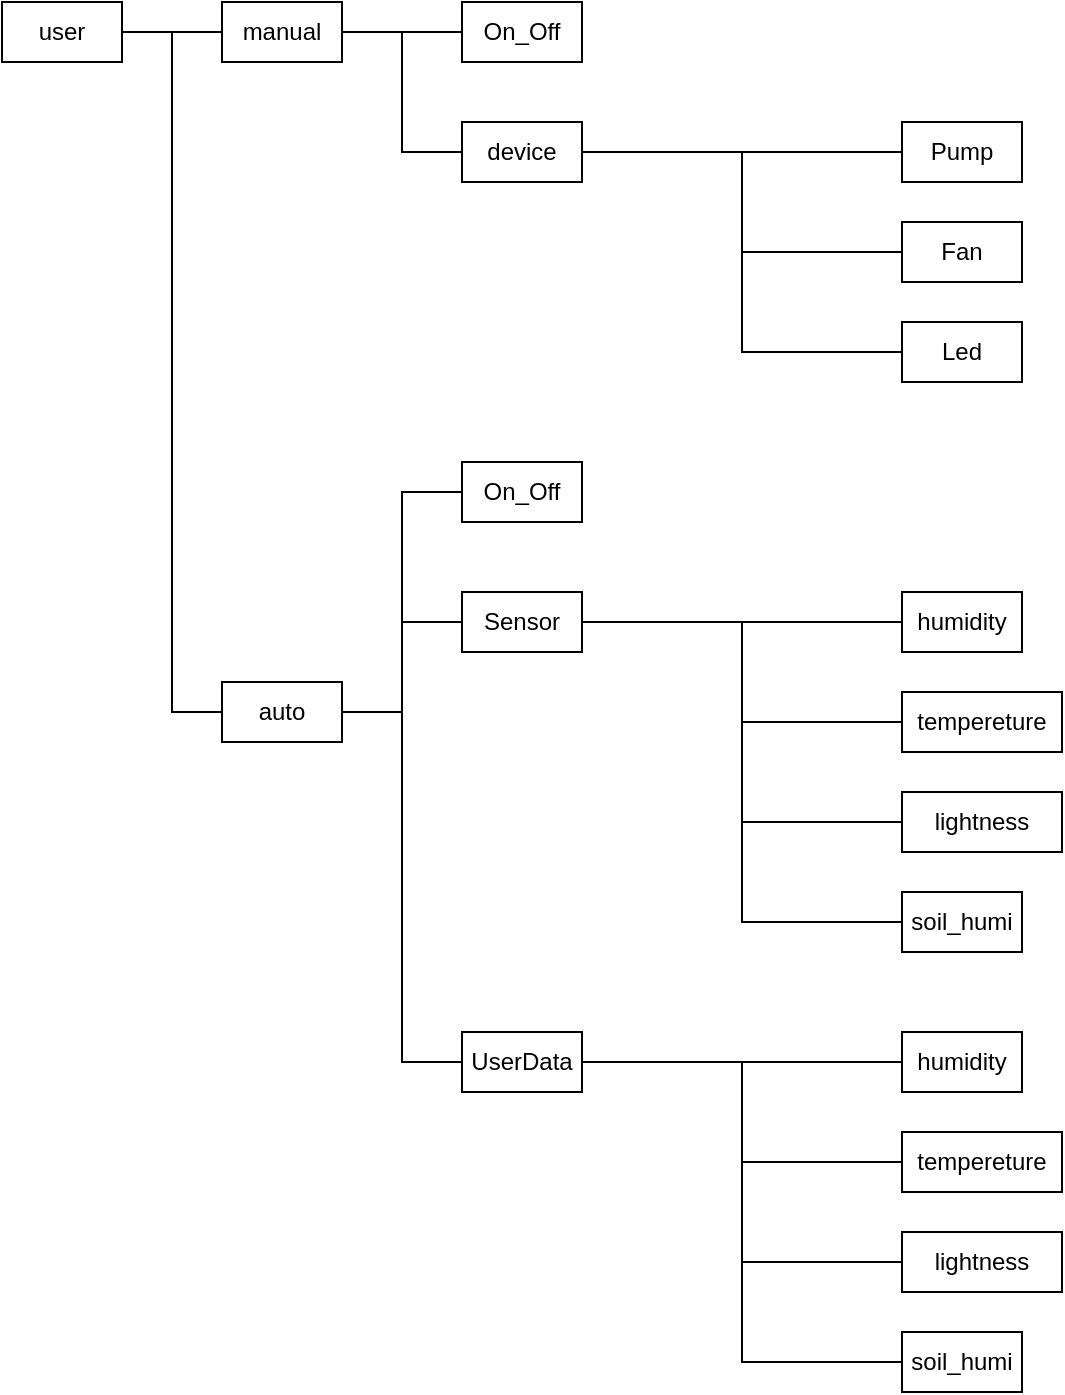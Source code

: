 <mxfile version="20.4.0" type="github">
  <diagram id="QJmEIsajdiGBneQIYKTa" name="페이지-1">
    <mxGraphModel dx="1138" dy="481" grid="1" gridSize="10" guides="1" tooltips="1" connect="1" arrows="1" fold="1" page="1" pageScale="1" pageWidth="827" pageHeight="1169" math="0" shadow="0">
      <root>
        <mxCell id="0" />
        <mxCell id="1" parent="0" />
        <mxCell id="3ayT5n4PbIL23pVHX4Ju-3" value="user" style="rounded=0;whiteSpace=wrap;html=1;" parent="1" vertex="1">
          <mxGeometry x="70" y="90" width="60" height="30" as="geometry" />
        </mxCell>
        <mxCell id="3ayT5n4PbIL23pVHX4Ju-43" style="edgeStyle=orthogonalEdgeStyle;rounded=0;orthogonalLoop=1;jettySize=auto;html=1;exitX=1;exitY=0.5;exitDx=0;exitDy=0;entryX=0;entryY=0.5;entryDx=0;entryDy=0;endArrow=none;endFill=0;" parent="1" source="3ayT5n4PbIL23pVHX4Ju-5" target="3ayT5n4PbIL23pVHX4Ju-25" edge="1">
          <mxGeometry relative="1" as="geometry" />
        </mxCell>
        <mxCell id="3ayT5n4PbIL23pVHX4Ju-44" style="edgeStyle=orthogonalEdgeStyle;rounded=0;orthogonalLoop=1;jettySize=auto;html=1;exitX=1;exitY=0.5;exitDx=0;exitDy=0;entryX=0;entryY=0.5;entryDx=0;entryDy=0;endArrow=none;endFill=0;" parent="1" source="3ayT5n4PbIL23pVHX4Ju-5" target="3ayT5n4PbIL23pVHX4Ju-26" edge="1">
          <mxGeometry relative="1" as="geometry" />
        </mxCell>
        <mxCell id="3ayT5n4PbIL23pVHX4Ju-5" value="manual" style="rounded=0;whiteSpace=wrap;html=1;" parent="1" vertex="1">
          <mxGeometry x="180" y="90" width="60" height="30" as="geometry" />
        </mxCell>
        <mxCell id="3ayT5n4PbIL23pVHX4Ju-48" style="edgeStyle=orthogonalEdgeStyle;rounded=0;orthogonalLoop=1;jettySize=auto;html=1;exitX=1;exitY=0.5;exitDx=0;exitDy=0;entryX=0;entryY=0.5;entryDx=0;entryDy=0;endArrow=none;endFill=0;" parent="1" source="3ayT5n4PbIL23pVHX4Ju-6" target="3ayT5n4PbIL23pVHX4Ju-8" edge="1">
          <mxGeometry relative="1" as="geometry" />
        </mxCell>
        <mxCell id="3ayT5n4PbIL23pVHX4Ju-49" style="edgeStyle=orthogonalEdgeStyle;rounded=0;orthogonalLoop=1;jettySize=auto;html=1;exitX=1;exitY=0.5;exitDx=0;exitDy=0;entryX=0;entryY=0.5;entryDx=0;entryDy=0;endArrow=none;endFill=0;" parent="1" source="3ayT5n4PbIL23pVHX4Ju-6" target="3ayT5n4PbIL23pVHX4Ju-7" edge="1">
          <mxGeometry relative="1" as="geometry" />
        </mxCell>
        <mxCell id="3ayT5n4PbIL23pVHX4Ju-68" style="edgeStyle=orthogonalEdgeStyle;rounded=0;orthogonalLoop=1;jettySize=auto;html=1;exitX=0;exitY=0.5;exitDx=0;exitDy=0;entryX=1;entryY=0.5;entryDx=0;entryDy=0;endArrow=none;endFill=0;" parent="1" source="3ayT5n4PbIL23pVHX4Ju-6" target="3ayT5n4PbIL23pVHX4Ju-3" edge="1">
          <mxGeometry relative="1" as="geometry" />
        </mxCell>
        <mxCell id="3ayT5n4PbIL23pVHX4Ju-6" value="auto" style="rounded=0;whiteSpace=wrap;html=1;" parent="1" vertex="1">
          <mxGeometry x="180" y="430" width="60" height="30" as="geometry" />
        </mxCell>
        <mxCell id="3ayT5n4PbIL23pVHX4Ju-54" style="edgeStyle=orthogonalEdgeStyle;rounded=0;orthogonalLoop=1;jettySize=auto;html=1;exitX=1;exitY=0.5;exitDx=0;exitDy=0;entryX=0;entryY=0.5;entryDx=0;entryDy=0;endArrow=none;endFill=0;" parent="1" source="3ayT5n4PbIL23pVHX4Ju-7" target="3ayT5n4PbIL23pVHX4Ju-31" edge="1">
          <mxGeometry relative="1" as="geometry" />
        </mxCell>
        <mxCell id="3ayT5n4PbIL23pVHX4Ju-55" style="edgeStyle=orthogonalEdgeStyle;rounded=0;orthogonalLoop=1;jettySize=auto;html=1;exitX=1;exitY=0.5;exitDx=0;exitDy=0;entryX=0;entryY=0.5;entryDx=0;entryDy=0;endArrow=none;endFill=0;" parent="1" source="3ayT5n4PbIL23pVHX4Ju-7" target="3ayT5n4PbIL23pVHX4Ju-30" edge="1">
          <mxGeometry relative="1" as="geometry" />
        </mxCell>
        <mxCell id="3ayT5n4PbIL23pVHX4Ju-56" style="edgeStyle=orthogonalEdgeStyle;rounded=0;orthogonalLoop=1;jettySize=auto;html=1;exitX=1;exitY=0.5;exitDx=0;exitDy=0;entryX=0;entryY=0.5;entryDx=0;entryDy=0;endArrow=none;endFill=0;" parent="1" source="3ayT5n4PbIL23pVHX4Ju-7" target="3ayT5n4PbIL23pVHX4Ju-32" edge="1">
          <mxGeometry relative="1" as="geometry" />
        </mxCell>
        <mxCell id="3ayT5n4PbIL23pVHX4Ju-57" style="edgeStyle=orthogonalEdgeStyle;rounded=0;orthogonalLoop=1;jettySize=auto;html=1;exitX=1;exitY=0.5;exitDx=0;exitDy=0;entryX=0;entryY=0.5;entryDx=0;entryDy=0;endArrow=none;endFill=0;" parent="1" source="3ayT5n4PbIL23pVHX4Ju-7" target="3ayT5n4PbIL23pVHX4Ju-33" edge="1">
          <mxGeometry relative="1" as="geometry" />
        </mxCell>
        <mxCell id="3ayT5n4PbIL23pVHX4Ju-7" value="Sensor" style="rounded=0;whiteSpace=wrap;html=1;" parent="1" vertex="1">
          <mxGeometry x="300" y="385" width="60" height="30" as="geometry" />
        </mxCell>
        <mxCell id="3ayT5n4PbIL23pVHX4Ju-8" value="On_Off" style="rounded=0;whiteSpace=wrap;html=1;" parent="1" vertex="1">
          <mxGeometry x="300" y="320" width="60" height="30" as="geometry" />
        </mxCell>
        <mxCell id="3ayT5n4PbIL23pVHX4Ju-62" style="edgeStyle=orthogonalEdgeStyle;rounded=0;orthogonalLoop=1;jettySize=auto;html=1;exitX=1;exitY=0.5;exitDx=0;exitDy=0;entryX=0;entryY=0.5;entryDx=0;entryDy=0;endArrow=none;endFill=0;" parent="1" source="3ayT5n4PbIL23pVHX4Ju-10" target="3ayT5n4PbIL23pVHX4Ju-39" edge="1">
          <mxGeometry relative="1" as="geometry" />
        </mxCell>
        <mxCell id="3ayT5n4PbIL23pVHX4Ju-63" style="edgeStyle=orthogonalEdgeStyle;rounded=0;orthogonalLoop=1;jettySize=auto;html=1;exitX=1;exitY=0.5;exitDx=0;exitDy=0;entryX=0;entryY=0.5;entryDx=0;entryDy=0;endArrow=none;endFill=0;" parent="1" source="3ayT5n4PbIL23pVHX4Ju-10" target="3ayT5n4PbIL23pVHX4Ju-38" edge="1">
          <mxGeometry relative="1" as="geometry" />
        </mxCell>
        <mxCell id="3ayT5n4PbIL23pVHX4Ju-64" style="edgeStyle=orthogonalEdgeStyle;rounded=0;orthogonalLoop=1;jettySize=auto;html=1;exitX=1;exitY=0.5;exitDx=0;exitDy=0;entryX=0;entryY=0.5;entryDx=0;entryDy=0;endArrow=none;endFill=0;" parent="1" source="3ayT5n4PbIL23pVHX4Ju-10" target="3ayT5n4PbIL23pVHX4Ju-40" edge="1">
          <mxGeometry relative="1" as="geometry" />
        </mxCell>
        <mxCell id="3ayT5n4PbIL23pVHX4Ju-65" style="edgeStyle=orthogonalEdgeStyle;rounded=0;orthogonalLoop=1;jettySize=auto;html=1;exitX=1;exitY=0.5;exitDx=0;exitDy=0;entryX=0;entryY=0.5;entryDx=0;entryDy=0;endArrow=none;endFill=0;" parent="1" source="3ayT5n4PbIL23pVHX4Ju-10" target="3ayT5n4PbIL23pVHX4Ju-41" edge="1">
          <mxGeometry relative="1" as="geometry" />
        </mxCell>
        <mxCell id="3ayT5n4PbIL23pVHX4Ju-67" style="edgeStyle=orthogonalEdgeStyle;rounded=0;orthogonalLoop=1;jettySize=auto;html=1;endArrow=none;endFill=0;entryX=1;entryY=0.5;entryDx=0;entryDy=0;" parent="1" source="3ayT5n4PbIL23pVHX4Ju-10" target="3ayT5n4PbIL23pVHX4Ju-6" edge="1">
          <mxGeometry relative="1" as="geometry">
            <mxPoint x="260" y="477.818" as="targetPoint" />
          </mxGeometry>
        </mxCell>
        <mxCell id="3ayT5n4PbIL23pVHX4Ju-10" value="UserData" style="rounded=0;whiteSpace=wrap;html=1;" parent="1" vertex="1">
          <mxGeometry x="300" y="605" width="60" height="30" as="geometry" />
        </mxCell>
        <mxCell id="3ayT5n4PbIL23pVHX4Ju-25" value="On_Off" style="rounded=0;whiteSpace=wrap;html=1;" parent="1" vertex="1">
          <mxGeometry x="300" y="90" width="60" height="30" as="geometry" />
        </mxCell>
        <mxCell id="3ayT5n4PbIL23pVHX4Ju-45" style="edgeStyle=orthogonalEdgeStyle;rounded=0;orthogonalLoop=1;jettySize=auto;html=1;exitX=1;exitY=0.5;exitDx=0;exitDy=0;entryX=0;entryY=0.5;entryDx=0;entryDy=0;endArrow=none;endFill=0;" parent="1" source="3ayT5n4PbIL23pVHX4Ju-26" target="3ayT5n4PbIL23pVHX4Ju-28" edge="1">
          <mxGeometry relative="1" as="geometry" />
        </mxCell>
        <mxCell id="3ayT5n4PbIL23pVHX4Ju-46" style="edgeStyle=orthogonalEdgeStyle;rounded=0;orthogonalLoop=1;jettySize=auto;html=1;exitX=1;exitY=0.5;exitDx=0;exitDy=0;entryX=0;entryY=0.5;entryDx=0;entryDy=0;endArrow=none;endFill=0;" parent="1" source="3ayT5n4PbIL23pVHX4Ju-26" target="3ayT5n4PbIL23pVHX4Ju-27" edge="1">
          <mxGeometry relative="1" as="geometry" />
        </mxCell>
        <mxCell id="3ayT5n4PbIL23pVHX4Ju-47" style="edgeStyle=orthogonalEdgeStyle;rounded=0;orthogonalLoop=1;jettySize=auto;html=1;exitX=1;exitY=0.5;exitDx=0;exitDy=0;entryX=0;entryY=0.5;entryDx=0;entryDy=0;endArrow=none;endFill=0;" parent="1" source="3ayT5n4PbIL23pVHX4Ju-26" target="3ayT5n4PbIL23pVHX4Ju-29" edge="1">
          <mxGeometry relative="1" as="geometry" />
        </mxCell>
        <mxCell id="3ayT5n4PbIL23pVHX4Ju-26" value="device" style="rounded=0;whiteSpace=wrap;html=1;" parent="1" vertex="1">
          <mxGeometry x="300" y="150" width="60" height="30" as="geometry" />
        </mxCell>
        <mxCell id="3ayT5n4PbIL23pVHX4Ju-27" value="Fan" style="rounded=0;whiteSpace=wrap;html=1;" parent="1" vertex="1">
          <mxGeometry x="520" y="200" width="60" height="30" as="geometry" />
        </mxCell>
        <mxCell id="3ayT5n4PbIL23pVHX4Ju-28" value="Pump" style="rounded=0;whiteSpace=wrap;html=1;" parent="1" vertex="1">
          <mxGeometry x="520" y="150" width="60" height="30" as="geometry" />
        </mxCell>
        <mxCell id="3ayT5n4PbIL23pVHX4Ju-29" value="Led" style="rounded=0;whiteSpace=wrap;html=1;" parent="1" vertex="1">
          <mxGeometry x="520" y="250" width="60" height="30" as="geometry" />
        </mxCell>
        <mxCell id="3ayT5n4PbIL23pVHX4Ju-30" value="tempereture" style="rounded=0;whiteSpace=wrap;html=1;" parent="1" vertex="1">
          <mxGeometry x="520" y="435" width="80" height="30" as="geometry" />
        </mxCell>
        <mxCell id="3ayT5n4PbIL23pVHX4Ju-31" value="humidity" style="rounded=0;whiteSpace=wrap;html=1;" parent="1" vertex="1">
          <mxGeometry x="520" y="385" width="60" height="30" as="geometry" />
        </mxCell>
        <mxCell id="3ayT5n4PbIL23pVHX4Ju-32" value="lightness" style="rounded=0;whiteSpace=wrap;html=1;" parent="1" vertex="1">
          <mxGeometry x="520" y="485" width="80" height="30" as="geometry" />
        </mxCell>
        <mxCell id="3ayT5n4PbIL23pVHX4Ju-33" value="soil_humi" style="rounded=0;whiteSpace=wrap;html=1;" parent="1" vertex="1">
          <mxGeometry x="520" y="535" width="60" height="30" as="geometry" />
        </mxCell>
        <mxCell id="3ayT5n4PbIL23pVHX4Ju-38" value="tempereture" style="rounded=0;whiteSpace=wrap;html=1;" parent="1" vertex="1">
          <mxGeometry x="520" y="655" width="80" height="30" as="geometry" />
        </mxCell>
        <mxCell id="3ayT5n4PbIL23pVHX4Ju-39" value="humidity" style="rounded=0;whiteSpace=wrap;html=1;" parent="1" vertex="1">
          <mxGeometry x="520" y="605" width="60" height="30" as="geometry" />
        </mxCell>
        <mxCell id="3ayT5n4PbIL23pVHX4Ju-40" value="lightness" style="rounded=0;whiteSpace=wrap;html=1;" parent="1" vertex="1">
          <mxGeometry x="520" y="705" width="80" height="30" as="geometry" />
        </mxCell>
        <mxCell id="3ayT5n4PbIL23pVHX4Ju-41" value="soil_humi" style="rounded=0;whiteSpace=wrap;html=1;" parent="1" vertex="1">
          <mxGeometry x="520" y="755" width="60" height="30" as="geometry" />
        </mxCell>
        <mxCell id="3ayT5n4PbIL23pVHX4Ju-42" value="" style="endArrow=none;html=1;rounded=0;exitX=1;exitY=0.5;exitDx=0;exitDy=0;entryX=0;entryY=0.5;entryDx=0;entryDy=0;" parent="1" source="3ayT5n4PbIL23pVHX4Ju-3" target="3ayT5n4PbIL23pVHX4Ju-5" edge="1">
          <mxGeometry width="50" height="50" relative="1" as="geometry">
            <mxPoint x="390" y="270" as="sourcePoint" />
            <mxPoint x="440" y="220" as="targetPoint" />
          </mxGeometry>
        </mxCell>
      </root>
    </mxGraphModel>
  </diagram>
</mxfile>

